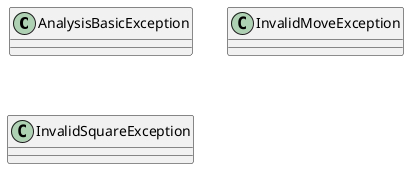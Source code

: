 @startuml

class AnalysisBasicException
class InvalidMoveException
class InvalidSquareException

@enduml